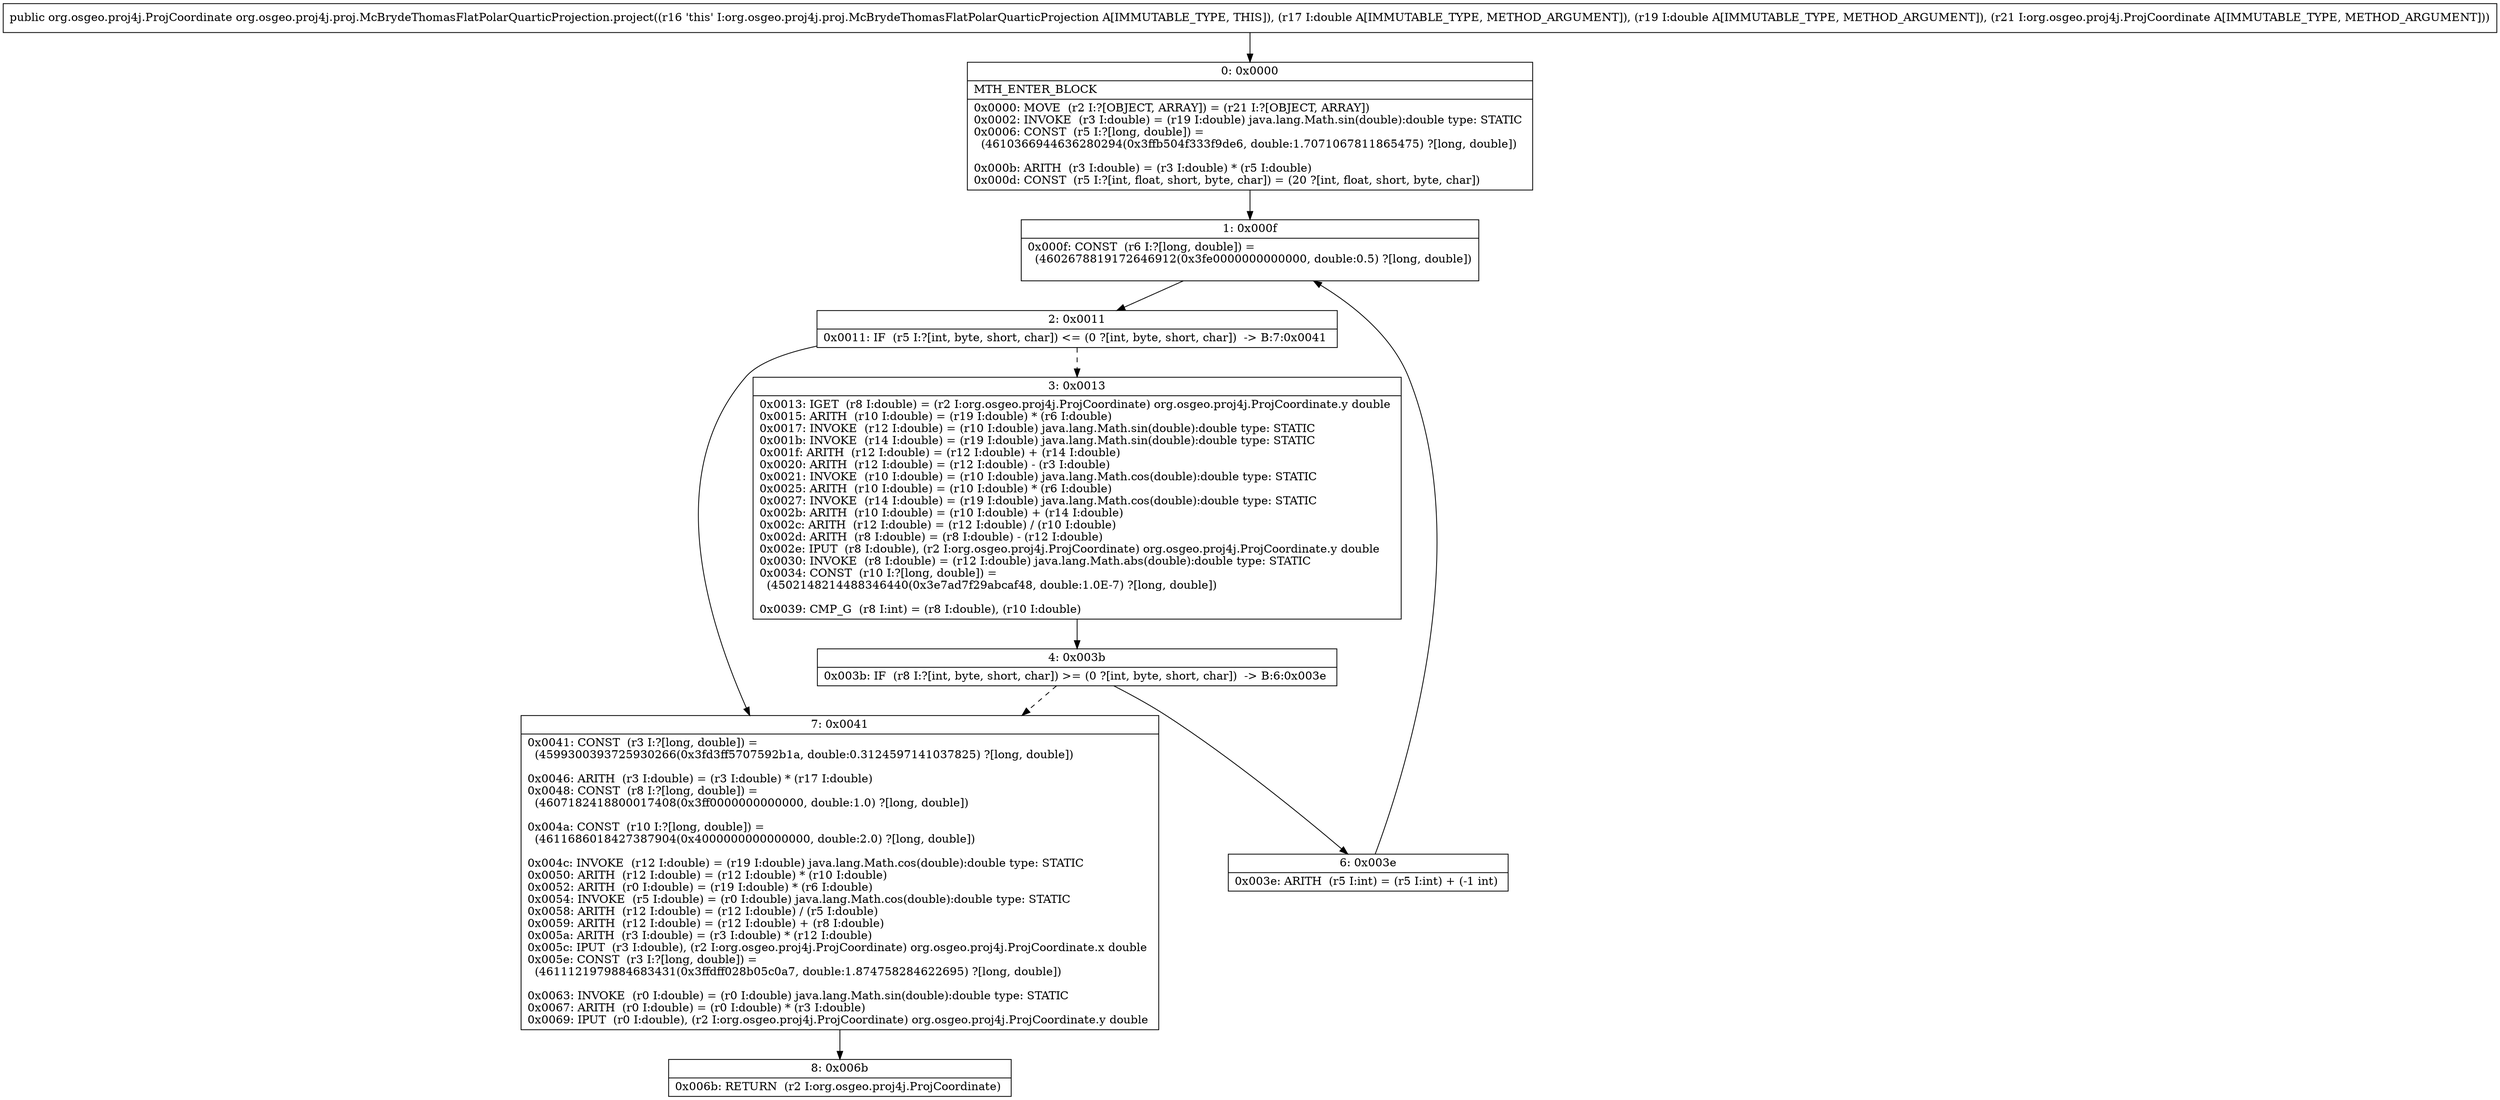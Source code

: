 digraph "CFG fororg.osgeo.proj4j.proj.McBrydeThomasFlatPolarQuarticProjection.project(DDLorg\/osgeo\/proj4j\/ProjCoordinate;)Lorg\/osgeo\/proj4j\/ProjCoordinate;" {
Node_0 [shape=record,label="{0\:\ 0x0000|MTH_ENTER_BLOCK\l|0x0000: MOVE  (r2 I:?[OBJECT, ARRAY]) = (r21 I:?[OBJECT, ARRAY]) \l0x0002: INVOKE  (r3 I:double) = (r19 I:double) java.lang.Math.sin(double):double type: STATIC \l0x0006: CONST  (r5 I:?[long, double]) = \l  (4610366944636280294(0x3ffb504f333f9de6, double:1.7071067811865475) ?[long, double])\l \l0x000b: ARITH  (r3 I:double) = (r3 I:double) * (r5 I:double) \l0x000d: CONST  (r5 I:?[int, float, short, byte, char]) = (20 ?[int, float, short, byte, char]) \l}"];
Node_1 [shape=record,label="{1\:\ 0x000f|0x000f: CONST  (r6 I:?[long, double]) = \l  (4602678819172646912(0x3fe0000000000000, double:0.5) ?[long, double])\l \l}"];
Node_2 [shape=record,label="{2\:\ 0x0011|0x0011: IF  (r5 I:?[int, byte, short, char]) \<= (0 ?[int, byte, short, char])  \-\> B:7:0x0041 \l}"];
Node_3 [shape=record,label="{3\:\ 0x0013|0x0013: IGET  (r8 I:double) = (r2 I:org.osgeo.proj4j.ProjCoordinate) org.osgeo.proj4j.ProjCoordinate.y double \l0x0015: ARITH  (r10 I:double) = (r19 I:double) * (r6 I:double) \l0x0017: INVOKE  (r12 I:double) = (r10 I:double) java.lang.Math.sin(double):double type: STATIC \l0x001b: INVOKE  (r14 I:double) = (r19 I:double) java.lang.Math.sin(double):double type: STATIC \l0x001f: ARITH  (r12 I:double) = (r12 I:double) + (r14 I:double) \l0x0020: ARITH  (r12 I:double) = (r12 I:double) \- (r3 I:double) \l0x0021: INVOKE  (r10 I:double) = (r10 I:double) java.lang.Math.cos(double):double type: STATIC \l0x0025: ARITH  (r10 I:double) = (r10 I:double) * (r6 I:double) \l0x0027: INVOKE  (r14 I:double) = (r19 I:double) java.lang.Math.cos(double):double type: STATIC \l0x002b: ARITH  (r10 I:double) = (r10 I:double) + (r14 I:double) \l0x002c: ARITH  (r12 I:double) = (r12 I:double) \/ (r10 I:double) \l0x002d: ARITH  (r8 I:double) = (r8 I:double) \- (r12 I:double) \l0x002e: IPUT  (r8 I:double), (r2 I:org.osgeo.proj4j.ProjCoordinate) org.osgeo.proj4j.ProjCoordinate.y double \l0x0030: INVOKE  (r8 I:double) = (r12 I:double) java.lang.Math.abs(double):double type: STATIC \l0x0034: CONST  (r10 I:?[long, double]) = \l  (4502148214488346440(0x3e7ad7f29abcaf48, double:1.0E\-7) ?[long, double])\l \l0x0039: CMP_G  (r8 I:int) = (r8 I:double), (r10 I:double) \l}"];
Node_4 [shape=record,label="{4\:\ 0x003b|0x003b: IF  (r8 I:?[int, byte, short, char]) \>= (0 ?[int, byte, short, char])  \-\> B:6:0x003e \l}"];
Node_6 [shape=record,label="{6\:\ 0x003e|0x003e: ARITH  (r5 I:int) = (r5 I:int) + (\-1 int) \l}"];
Node_7 [shape=record,label="{7\:\ 0x0041|0x0041: CONST  (r3 I:?[long, double]) = \l  (4599300393725930266(0x3fd3ff5707592b1a, double:0.3124597141037825) ?[long, double])\l \l0x0046: ARITH  (r3 I:double) = (r3 I:double) * (r17 I:double) \l0x0048: CONST  (r8 I:?[long, double]) = \l  (4607182418800017408(0x3ff0000000000000, double:1.0) ?[long, double])\l \l0x004a: CONST  (r10 I:?[long, double]) = \l  (4611686018427387904(0x4000000000000000, double:2.0) ?[long, double])\l \l0x004c: INVOKE  (r12 I:double) = (r19 I:double) java.lang.Math.cos(double):double type: STATIC \l0x0050: ARITH  (r12 I:double) = (r12 I:double) * (r10 I:double) \l0x0052: ARITH  (r0 I:double) = (r19 I:double) * (r6 I:double) \l0x0054: INVOKE  (r5 I:double) = (r0 I:double) java.lang.Math.cos(double):double type: STATIC \l0x0058: ARITH  (r12 I:double) = (r12 I:double) \/ (r5 I:double) \l0x0059: ARITH  (r12 I:double) = (r12 I:double) + (r8 I:double) \l0x005a: ARITH  (r3 I:double) = (r3 I:double) * (r12 I:double) \l0x005c: IPUT  (r3 I:double), (r2 I:org.osgeo.proj4j.ProjCoordinate) org.osgeo.proj4j.ProjCoordinate.x double \l0x005e: CONST  (r3 I:?[long, double]) = \l  (4611121979884683431(0x3ffdff028b05c0a7, double:1.874758284622695) ?[long, double])\l \l0x0063: INVOKE  (r0 I:double) = (r0 I:double) java.lang.Math.sin(double):double type: STATIC \l0x0067: ARITH  (r0 I:double) = (r0 I:double) * (r3 I:double) \l0x0069: IPUT  (r0 I:double), (r2 I:org.osgeo.proj4j.ProjCoordinate) org.osgeo.proj4j.ProjCoordinate.y double \l}"];
Node_8 [shape=record,label="{8\:\ 0x006b|0x006b: RETURN  (r2 I:org.osgeo.proj4j.ProjCoordinate) \l}"];
MethodNode[shape=record,label="{public org.osgeo.proj4j.ProjCoordinate org.osgeo.proj4j.proj.McBrydeThomasFlatPolarQuarticProjection.project((r16 'this' I:org.osgeo.proj4j.proj.McBrydeThomasFlatPolarQuarticProjection A[IMMUTABLE_TYPE, THIS]), (r17 I:double A[IMMUTABLE_TYPE, METHOD_ARGUMENT]), (r19 I:double A[IMMUTABLE_TYPE, METHOD_ARGUMENT]), (r21 I:org.osgeo.proj4j.ProjCoordinate A[IMMUTABLE_TYPE, METHOD_ARGUMENT])) }"];
MethodNode -> Node_0;
Node_0 -> Node_1;
Node_1 -> Node_2;
Node_2 -> Node_3[style=dashed];
Node_2 -> Node_7;
Node_3 -> Node_4;
Node_4 -> Node_6;
Node_4 -> Node_7[style=dashed];
Node_6 -> Node_1;
Node_7 -> Node_8;
}

